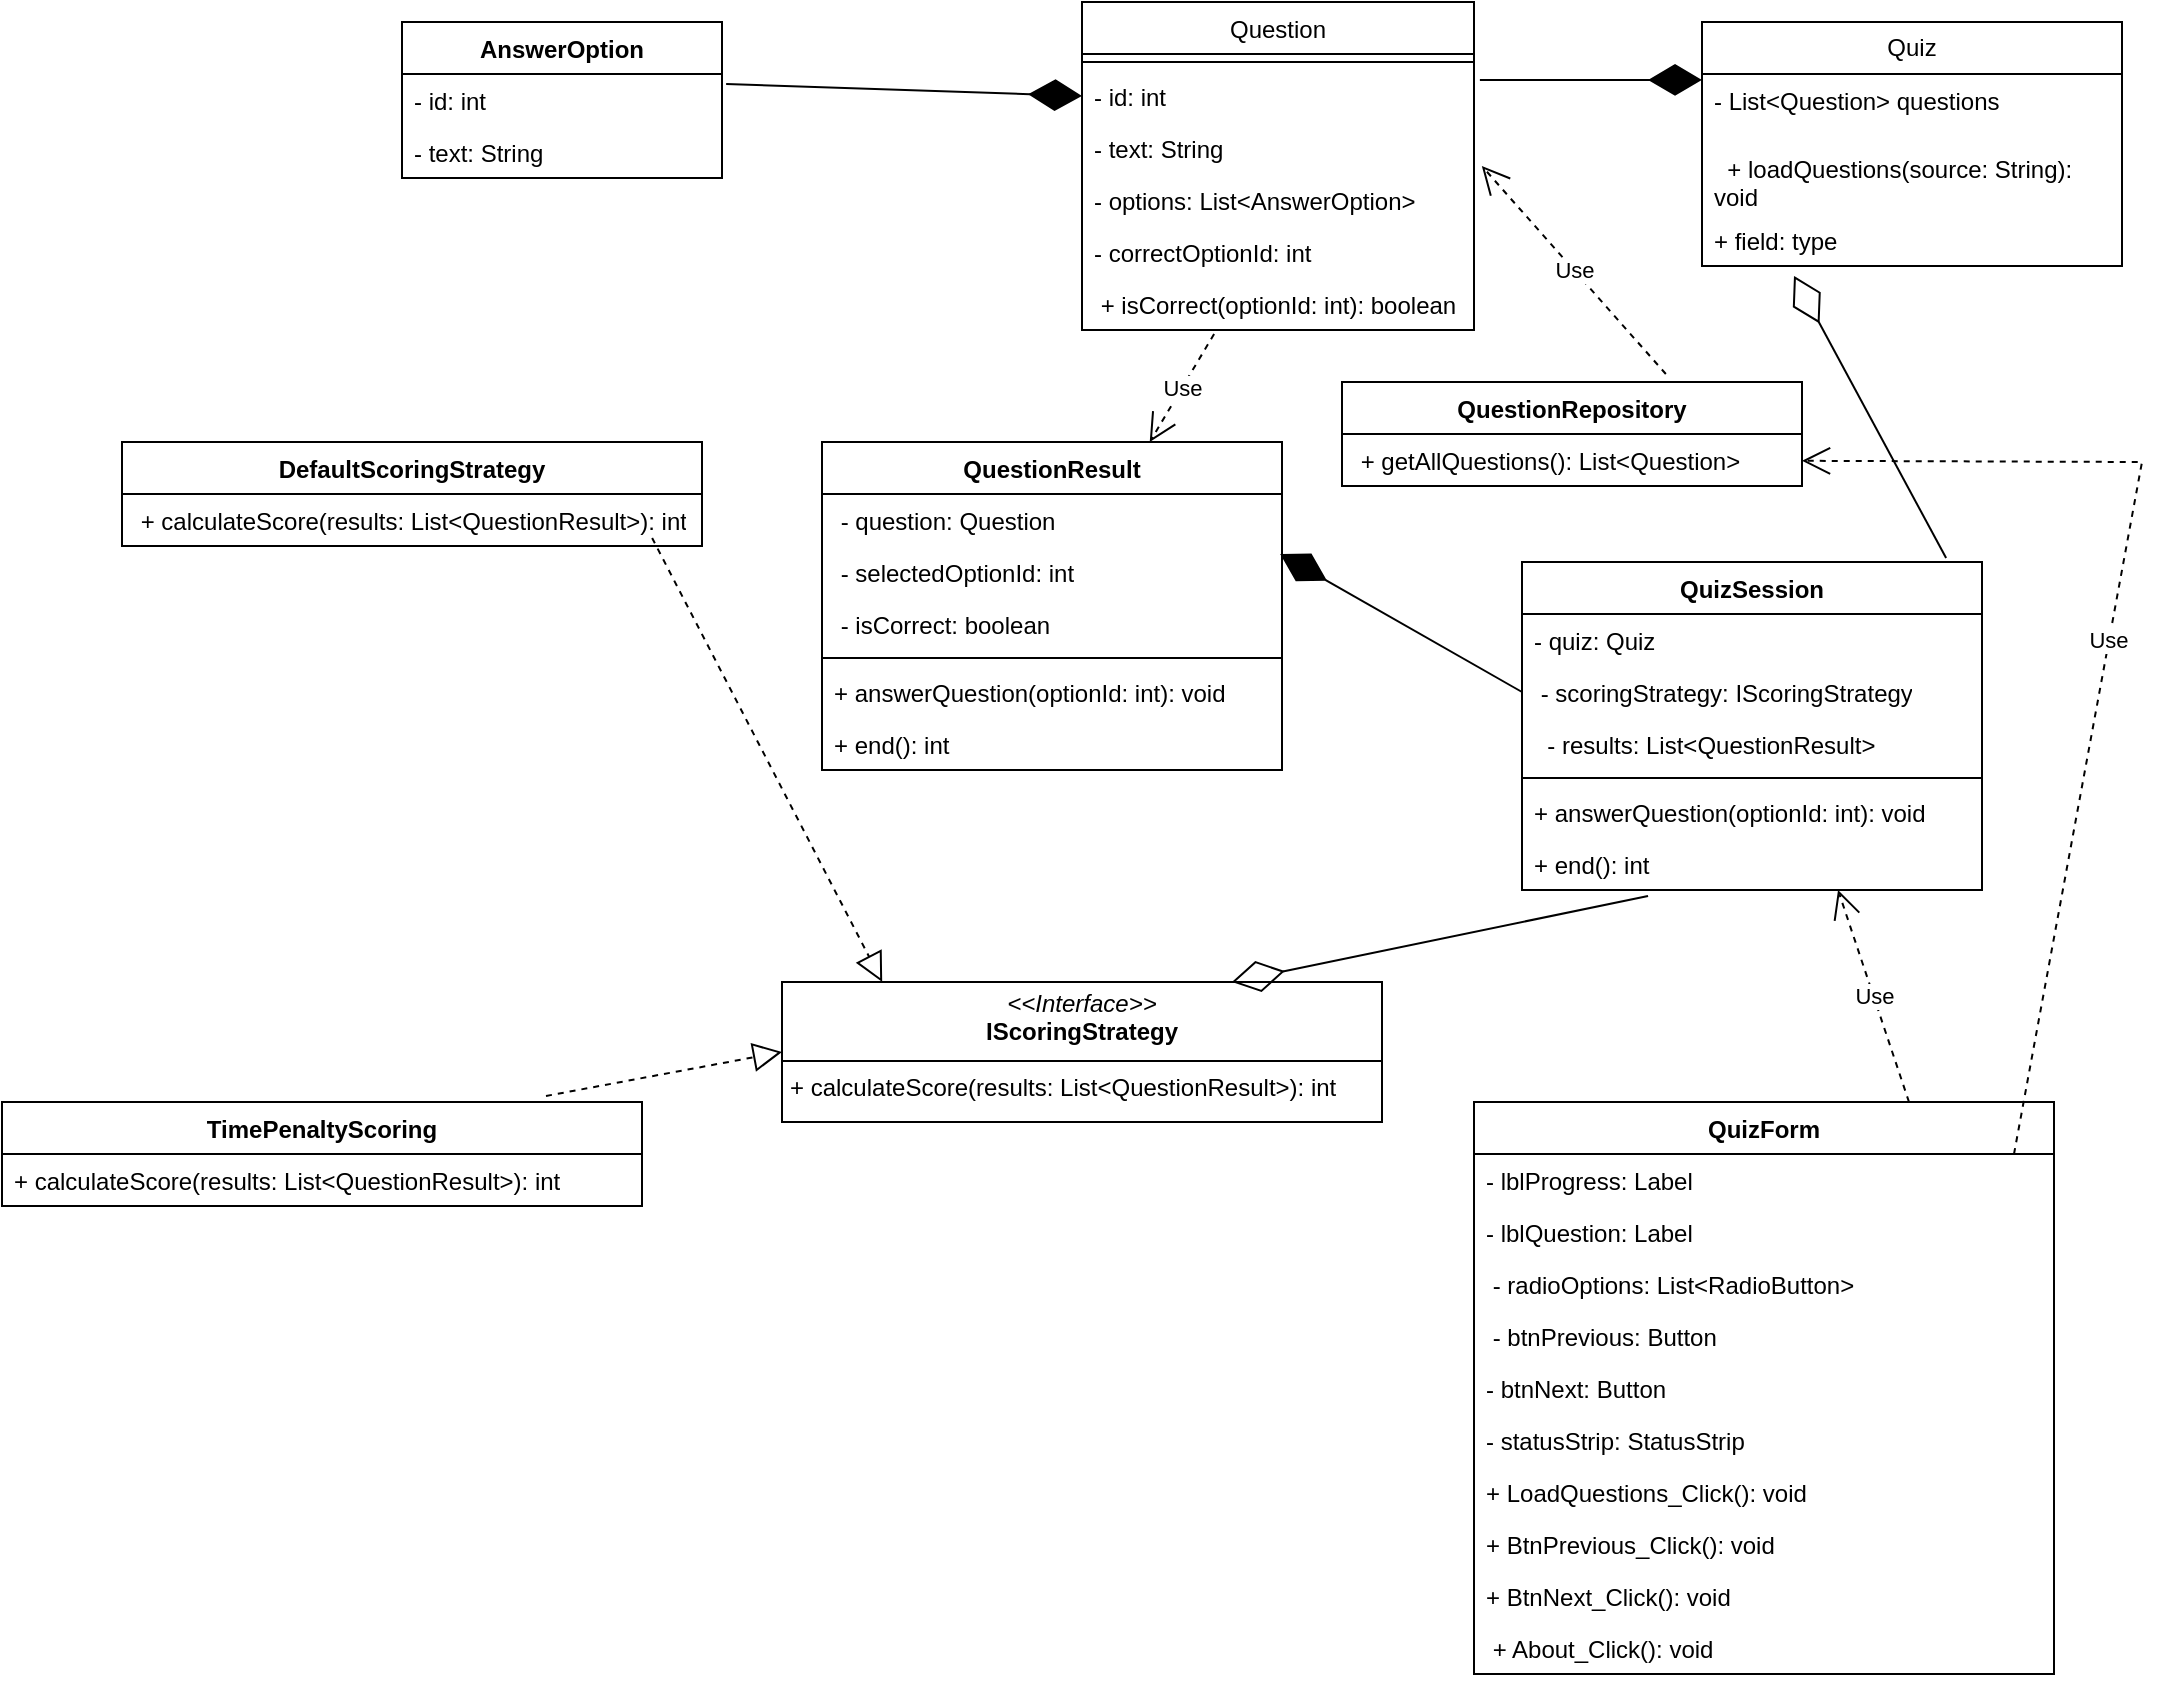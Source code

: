 <mxfile version="27.0.6">
  <diagram id="C5RBs43oDa-KdzZeNtuy" name="Page-1">
    <mxGraphModel dx="2212" dy="756" grid="1" gridSize="10" guides="1" tooltips="1" connect="1" arrows="1" fold="1" page="1" pageScale="1" pageWidth="827" pageHeight="1169" math="0" shadow="0">
      <root>
        <mxCell id="WIyWlLk6GJQsqaUBKTNV-0" />
        <mxCell id="WIyWlLk6GJQsqaUBKTNV-1" parent="WIyWlLk6GJQsqaUBKTNV-0" />
        <mxCell id="zkfFHV4jXpPFQw0GAbJ--13" value="Question" style="swimlane;fontStyle=0;align=center;verticalAlign=top;childLayout=stackLayout;horizontal=1;startSize=26;horizontalStack=0;resizeParent=1;resizeLast=0;collapsible=1;marginBottom=0;rounded=0;shadow=0;strokeWidth=1;" parent="WIyWlLk6GJQsqaUBKTNV-1" vertex="1">
          <mxGeometry x="250" y="210" width="196" height="164" as="geometry">
            <mxRectangle x="340" y="380" width="170" height="26" as="alternateBounds" />
          </mxGeometry>
        </mxCell>
        <mxCell id="zkfFHV4jXpPFQw0GAbJ--15" value="" style="line;html=1;strokeWidth=1;align=left;verticalAlign=middle;spacingTop=-1;spacingLeft=3;spacingRight=3;rotatable=0;labelPosition=right;points=[];portConstraint=eastwest;" parent="zkfFHV4jXpPFQw0GAbJ--13" vertex="1">
          <mxGeometry y="26" width="196" height="8" as="geometry" />
        </mxCell>
        <mxCell id="Xno-yXzVIr-iFWt71fvK-0" value="- id: int&#xa;" style="text;align=left;verticalAlign=top;spacingLeft=4;spacingRight=4;overflow=hidden;rotatable=0;points=[[0,0.5],[1,0.5]];portConstraint=eastwest;" parent="zkfFHV4jXpPFQw0GAbJ--13" vertex="1">
          <mxGeometry y="34" width="196" height="26" as="geometry" />
        </mxCell>
        <mxCell id="Xno-yXzVIr-iFWt71fvK-1" value="- text: String" style="text;align=left;verticalAlign=top;spacingLeft=4;spacingRight=4;overflow=hidden;rotatable=0;points=[[0,0.5],[1,0.5]];portConstraint=eastwest;" parent="zkfFHV4jXpPFQw0GAbJ--13" vertex="1">
          <mxGeometry y="60" width="196" height="26" as="geometry" />
        </mxCell>
        <mxCell id="Xno-yXzVIr-iFWt71fvK-3" value="- options: List&lt;AnswerOption&gt;" style="text;align=left;verticalAlign=top;spacingLeft=4;spacingRight=4;overflow=hidden;rotatable=0;points=[[0,0.5],[1,0.5]];portConstraint=eastwest;" parent="zkfFHV4jXpPFQw0GAbJ--13" vertex="1">
          <mxGeometry y="86" width="196" height="26" as="geometry" />
        </mxCell>
        <mxCell id="Xno-yXzVIr-iFWt71fvK-4" value="- correctOptionId: int" style="text;align=left;verticalAlign=top;spacingLeft=4;spacingRight=4;overflow=hidden;rotatable=0;points=[[0,0.5],[1,0.5]];portConstraint=eastwest;" parent="zkfFHV4jXpPFQw0GAbJ--13" vertex="1">
          <mxGeometry y="112" width="196" height="26" as="geometry" />
        </mxCell>
        <mxCell id="Xno-yXzVIr-iFWt71fvK-5" value=" + isCorrect(optionId: int): boolean" style="text;align=left;verticalAlign=top;spacingLeft=4;spacingRight=4;overflow=hidden;rotatable=0;points=[[0,0.5],[1,0.5]];portConstraint=eastwest;" parent="zkfFHV4jXpPFQw0GAbJ--13" vertex="1">
          <mxGeometry y="138" width="196" height="26" as="geometry" />
        </mxCell>
        <mxCell id="Xno-yXzVIr-iFWt71fvK-6" value="Quiz" style="swimlane;fontStyle=0;childLayout=stackLayout;horizontal=1;startSize=26;fillColor=none;horizontalStack=0;resizeParent=1;resizeParentMax=0;resizeLast=0;collapsible=1;marginBottom=0;whiteSpace=wrap;html=1;" parent="WIyWlLk6GJQsqaUBKTNV-1" vertex="1">
          <mxGeometry x="560" y="220" width="210" height="122" as="geometry" />
        </mxCell>
        <mxCell id="Xno-yXzVIr-iFWt71fvK-7" value="- List&amp;lt;Question&amp;gt; questions" style="text;strokeColor=none;fillColor=none;align=left;verticalAlign=top;spacingLeft=4;spacingRight=4;overflow=hidden;rotatable=0;points=[[0,0.5],[1,0.5]];portConstraint=eastwest;whiteSpace=wrap;html=1;" parent="Xno-yXzVIr-iFWt71fvK-6" vertex="1">
          <mxGeometry y="26" width="210" height="34" as="geometry" />
        </mxCell>
        <mxCell id="Xno-yXzVIr-iFWt71fvK-8" value="&amp;nbsp; + loadQuestions(source: String): void" style="text;strokeColor=none;fillColor=none;align=left;verticalAlign=top;spacingLeft=4;spacingRight=4;overflow=hidden;rotatable=0;points=[[0,0.5],[1,0.5]];portConstraint=eastwest;whiteSpace=wrap;html=1;" parent="Xno-yXzVIr-iFWt71fvK-6" vertex="1">
          <mxGeometry y="60" width="210" height="36" as="geometry" />
        </mxCell>
        <mxCell id="Xno-yXzVIr-iFWt71fvK-9" value="+ field: type" style="text;strokeColor=none;fillColor=none;align=left;verticalAlign=top;spacingLeft=4;spacingRight=4;overflow=hidden;rotatable=0;points=[[0,0.5],[1,0.5]];portConstraint=eastwest;whiteSpace=wrap;html=1;" parent="Xno-yXzVIr-iFWt71fvK-6" vertex="1">
          <mxGeometry y="96" width="210" height="26" as="geometry" />
        </mxCell>
        <mxCell id="Xno-yXzVIr-iFWt71fvK-10" value="AnswerOption" style="swimlane;fontStyle=1;align=center;verticalAlign=top;childLayout=stackLayout;horizontal=1;startSize=26;horizontalStack=0;resizeParent=1;resizeParentMax=0;resizeLast=0;collapsible=1;marginBottom=0;whiteSpace=wrap;html=1;" parent="WIyWlLk6GJQsqaUBKTNV-1" vertex="1">
          <mxGeometry x="-90" y="220" width="160" height="78" as="geometry" />
        </mxCell>
        <mxCell id="Xno-yXzVIr-iFWt71fvK-11" value="- id: int" style="text;strokeColor=none;fillColor=none;align=left;verticalAlign=top;spacingLeft=4;spacingRight=4;overflow=hidden;rotatable=0;points=[[0,0.5],[1,0.5]];portConstraint=eastwest;whiteSpace=wrap;html=1;" parent="Xno-yXzVIr-iFWt71fvK-10" vertex="1">
          <mxGeometry y="26" width="160" height="26" as="geometry" />
        </mxCell>
        <mxCell id="Xno-yXzVIr-iFWt71fvK-13" value="- text: String" style="text;strokeColor=none;fillColor=none;align=left;verticalAlign=top;spacingLeft=4;spacingRight=4;overflow=hidden;rotatable=0;points=[[0,0.5],[1,0.5]];portConstraint=eastwest;whiteSpace=wrap;html=1;" parent="Xno-yXzVIr-iFWt71fvK-10" vertex="1">
          <mxGeometry y="52" width="160" height="26" as="geometry" />
        </mxCell>
        <mxCell id="Xno-yXzVIr-iFWt71fvK-17" value="&lt;p style=&quot;margin:0px;margin-top:4px;text-align:center;&quot;&gt;&lt;i&gt;&amp;lt;&amp;lt;Interface&amp;gt;&amp;gt;&lt;/i&gt;&lt;br&gt;&lt;b&gt;IScoringStrategy&lt;/b&gt;&lt;/p&gt;&lt;hr size=&quot;1&quot; style=&quot;border-style:solid;&quot;&gt;&lt;p style=&quot;margin:0px;margin-left:4px;&quot;&gt;+ calculateScore(results: List&amp;lt;QuestionResult&amp;gt;): int&lt;/p&gt;&lt;p style=&quot;margin:0px;margin-left:4px;&quot;&gt;&lt;br&gt;&lt;/p&gt;" style="verticalAlign=top;align=left;overflow=fill;html=1;whiteSpace=wrap;" parent="WIyWlLk6GJQsqaUBKTNV-1" vertex="1">
          <mxGeometry x="100" y="700" width="300" height="70" as="geometry" />
        </mxCell>
        <mxCell id="Xno-yXzVIr-iFWt71fvK-18" value="DefaultScoringStrategy" style="swimlane;fontStyle=1;align=center;verticalAlign=top;childLayout=stackLayout;horizontal=1;startSize=26;horizontalStack=0;resizeParent=1;resizeParentMax=0;resizeLast=0;collapsible=1;marginBottom=0;whiteSpace=wrap;html=1;" parent="WIyWlLk6GJQsqaUBKTNV-1" vertex="1">
          <mxGeometry x="-230" y="430" width="290" height="52" as="geometry" />
        </mxCell>
        <mxCell id="Xno-yXzVIr-iFWt71fvK-19" value="&amp;nbsp;+ calculateScore(results: List&amp;lt;QuestionResult&amp;gt;): int" style="text;strokeColor=none;fillColor=none;align=left;verticalAlign=top;spacingLeft=4;spacingRight=4;overflow=hidden;rotatable=0;points=[[0,0.5],[1,0.5]];portConstraint=eastwest;whiteSpace=wrap;html=1;" parent="Xno-yXzVIr-iFWt71fvK-18" vertex="1">
          <mxGeometry y="26" width="290" height="26" as="geometry" />
        </mxCell>
        <mxCell id="Xno-yXzVIr-iFWt71fvK-23" value="TimePenaltyScoring" style="swimlane;fontStyle=1;align=center;verticalAlign=top;childLayout=stackLayout;horizontal=1;startSize=26;horizontalStack=0;resizeParent=1;resizeParentMax=0;resizeLast=0;collapsible=1;marginBottom=0;whiteSpace=wrap;html=1;" parent="WIyWlLk6GJQsqaUBKTNV-1" vertex="1">
          <mxGeometry x="-290" y="760" width="320" height="52" as="geometry" />
        </mxCell>
        <mxCell id="Xno-yXzVIr-iFWt71fvK-24" value="+ calculateScore(results: List&amp;lt;QuestionResult&amp;gt;): int" style="text;strokeColor=none;fillColor=none;align=left;verticalAlign=top;spacingLeft=4;spacingRight=4;overflow=hidden;rotatable=0;points=[[0,0.5],[1,0.5]];portConstraint=eastwest;whiteSpace=wrap;html=1;" parent="Xno-yXzVIr-iFWt71fvK-23" vertex="1">
          <mxGeometry y="26" width="320" height="26" as="geometry" />
        </mxCell>
        <mxCell id="Xno-yXzVIr-iFWt71fvK-27" value="QuizSession" style="swimlane;fontStyle=1;align=center;verticalAlign=top;childLayout=stackLayout;horizontal=1;startSize=26;horizontalStack=0;resizeParent=1;resizeParentMax=0;resizeLast=0;collapsible=1;marginBottom=0;whiteSpace=wrap;html=1;" parent="WIyWlLk6GJQsqaUBKTNV-1" vertex="1">
          <mxGeometry x="470" y="490" width="230" height="164" as="geometry" />
        </mxCell>
        <mxCell id="Xno-yXzVIr-iFWt71fvK-28" value="- quiz: Quiz" style="text;strokeColor=none;fillColor=none;align=left;verticalAlign=top;spacingLeft=4;spacingRight=4;overflow=hidden;rotatable=0;points=[[0,0.5],[1,0.5]];portConstraint=eastwest;whiteSpace=wrap;html=1;" parent="Xno-yXzVIr-iFWt71fvK-27" vertex="1">
          <mxGeometry y="26" width="230" height="26" as="geometry" />
        </mxCell>
        <mxCell id="Xno-yXzVIr-iFWt71fvK-31" value="&amp;nbsp;- scoringStrategy: IScoringStrategy" style="text;strokeColor=none;fillColor=none;align=left;verticalAlign=top;spacingLeft=4;spacingRight=4;overflow=hidden;rotatable=0;points=[[0,0.5],[1,0.5]];portConstraint=eastwest;whiteSpace=wrap;html=1;" parent="Xno-yXzVIr-iFWt71fvK-27" vertex="1">
          <mxGeometry y="52" width="230" height="26" as="geometry" />
        </mxCell>
        <mxCell id="Xno-yXzVIr-iFWt71fvK-32" value="&amp;nbsp; - results: List&amp;lt;QuestionResult&amp;gt;" style="text;strokeColor=none;fillColor=none;align=left;verticalAlign=top;spacingLeft=4;spacingRight=4;overflow=hidden;rotatable=0;points=[[0,0.5],[1,0.5]];portConstraint=eastwest;whiteSpace=wrap;html=1;" parent="Xno-yXzVIr-iFWt71fvK-27" vertex="1">
          <mxGeometry y="78" width="230" height="26" as="geometry" />
        </mxCell>
        <mxCell id="Xno-yXzVIr-iFWt71fvK-29" value="" style="line;strokeWidth=1;fillColor=none;align=left;verticalAlign=middle;spacingTop=-1;spacingLeft=3;spacingRight=3;rotatable=0;labelPosition=right;points=[];portConstraint=eastwest;strokeColor=inherit;" parent="Xno-yXzVIr-iFWt71fvK-27" vertex="1">
          <mxGeometry y="104" width="230" height="8" as="geometry" />
        </mxCell>
        <mxCell id="Xno-yXzVIr-iFWt71fvK-33" value="+ answerQuestion(optionId: int): void" style="text;strokeColor=none;fillColor=none;align=left;verticalAlign=top;spacingLeft=4;spacingRight=4;overflow=hidden;rotatable=0;points=[[0,0.5],[1,0.5]];portConstraint=eastwest;whiteSpace=wrap;html=1;" parent="Xno-yXzVIr-iFWt71fvK-27" vertex="1">
          <mxGeometry y="112" width="230" height="26" as="geometry" />
        </mxCell>
        <mxCell id="Xno-yXzVIr-iFWt71fvK-30" value="+ end(): int" style="text;strokeColor=none;fillColor=none;align=left;verticalAlign=top;spacingLeft=4;spacingRight=4;overflow=hidden;rotatable=0;points=[[0,0.5],[1,0.5]];portConstraint=eastwest;whiteSpace=wrap;html=1;" parent="Xno-yXzVIr-iFWt71fvK-27" vertex="1">
          <mxGeometry y="138" width="230" height="26" as="geometry" />
        </mxCell>
        <mxCell id="Xno-yXzVIr-iFWt71fvK-34" value="QuestionRepository" style="swimlane;fontStyle=1;align=center;verticalAlign=top;childLayout=stackLayout;horizontal=1;startSize=26;horizontalStack=0;resizeParent=1;resizeParentMax=0;resizeLast=0;collapsible=1;marginBottom=0;whiteSpace=wrap;html=1;" parent="WIyWlLk6GJQsqaUBKTNV-1" vertex="1">
          <mxGeometry x="380" y="400" width="230" height="52" as="geometry" />
        </mxCell>
        <mxCell id="Xno-yXzVIr-iFWt71fvK-35" value="&amp;nbsp;+ getAllQuestions(): List&amp;lt;Question&amp;gt;" style="text;strokeColor=none;fillColor=none;align=left;verticalAlign=top;spacingLeft=4;spacingRight=4;overflow=hidden;rotatable=0;points=[[0,0.5],[1,0.5]];portConstraint=eastwest;whiteSpace=wrap;html=1;" parent="Xno-yXzVIr-iFWt71fvK-34" vertex="1">
          <mxGeometry y="26" width="230" height="26" as="geometry" />
        </mxCell>
        <mxCell id="Xno-yXzVIr-iFWt71fvK-38" value="QuestionResult" style="swimlane;fontStyle=1;align=center;verticalAlign=top;childLayout=stackLayout;horizontal=1;startSize=26;horizontalStack=0;resizeParent=1;resizeParentMax=0;resizeLast=0;collapsible=1;marginBottom=0;whiteSpace=wrap;html=1;" parent="WIyWlLk6GJQsqaUBKTNV-1" vertex="1">
          <mxGeometry x="120" y="430" width="230" height="164" as="geometry" />
        </mxCell>
        <mxCell id="Xno-yXzVIr-iFWt71fvK-39" value="&amp;nbsp;- question: Question" style="text;strokeColor=none;fillColor=none;align=left;verticalAlign=top;spacingLeft=4;spacingRight=4;overflow=hidden;rotatable=0;points=[[0,0.5],[1,0.5]];portConstraint=eastwest;whiteSpace=wrap;html=1;" parent="Xno-yXzVIr-iFWt71fvK-38" vertex="1">
          <mxGeometry y="26" width="230" height="26" as="geometry" />
        </mxCell>
        <mxCell id="Xno-yXzVIr-iFWt71fvK-40" value="&amp;nbsp;- selectedOptionId: int" style="text;strokeColor=none;fillColor=none;align=left;verticalAlign=top;spacingLeft=4;spacingRight=4;overflow=hidden;rotatable=0;points=[[0,0.5],[1,0.5]];portConstraint=eastwest;whiteSpace=wrap;html=1;" parent="Xno-yXzVIr-iFWt71fvK-38" vertex="1">
          <mxGeometry y="52" width="230" height="26" as="geometry" />
        </mxCell>
        <mxCell id="Xno-yXzVIr-iFWt71fvK-41" value="&amp;nbsp;- isCorrect: boolean" style="text;strokeColor=none;fillColor=none;align=left;verticalAlign=top;spacingLeft=4;spacingRight=4;overflow=hidden;rotatable=0;points=[[0,0.5],[1,0.5]];portConstraint=eastwest;whiteSpace=wrap;html=1;" parent="Xno-yXzVIr-iFWt71fvK-38" vertex="1">
          <mxGeometry y="78" width="230" height="26" as="geometry" />
        </mxCell>
        <mxCell id="Xno-yXzVIr-iFWt71fvK-42" value="" style="line;strokeWidth=1;fillColor=none;align=left;verticalAlign=middle;spacingTop=-1;spacingLeft=3;spacingRight=3;rotatable=0;labelPosition=right;points=[];portConstraint=eastwest;strokeColor=inherit;" parent="Xno-yXzVIr-iFWt71fvK-38" vertex="1">
          <mxGeometry y="104" width="230" height="8" as="geometry" />
        </mxCell>
        <mxCell id="Xno-yXzVIr-iFWt71fvK-43" value="+ answerQuestion(optionId: int): void" style="text;strokeColor=none;fillColor=none;align=left;verticalAlign=top;spacingLeft=4;spacingRight=4;overflow=hidden;rotatable=0;points=[[0,0.5],[1,0.5]];portConstraint=eastwest;whiteSpace=wrap;html=1;" parent="Xno-yXzVIr-iFWt71fvK-38" vertex="1">
          <mxGeometry y="112" width="230" height="26" as="geometry" />
        </mxCell>
        <mxCell id="Xno-yXzVIr-iFWt71fvK-44" value="+ end(): int" style="text;strokeColor=none;fillColor=none;align=left;verticalAlign=top;spacingLeft=4;spacingRight=4;overflow=hidden;rotatable=0;points=[[0,0.5],[1,0.5]];portConstraint=eastwest;whiteSpace=wrap;html=1;" parent="Xno-yXzVIr-iFWt71fvK-38" vertex="1">
          <mxGeometry y="138" width="230" height="26" as="geometry" />
        </mxCell>
        <mxCell id="Xno-yXzVIr-iFWt71fvK-47" value="" style="endArrow=diamondThin;endFill=1;endSize=24;html=1;rounded=0;exitX=1.015;exitY=0.192;exitDx=0;exitDy=0;entryX=0;entryY=0.088;entryDx=0;entryDy=0;entryPerimeter=0;exitPerimeter=0;" parent="WIyWlLk6GJQsqaUBKTNV-1" source="Xno-yXzVIr-iFWt71fvK-0" target="Xno-yXzVIr-iFWt71fvK-7" edge="1">
          <mxGeometry width="160" relative="1" as="geometry">
            <mxPoint x="510" y="317" as="sourcePoint" />
            <mxPoint x="434" y="267" as="targetPoint" />
          </mxGeometry>
        </mxCell>
        <mxCell id="Xno-yXzVIr-iFWt71fvK-48" value="" style="endArrow=diamondThin;endFill=1;endSize=24;html=1;rounded=0;exitX=1.013;exitY=0.192;exitDx=0;exitDy=0;entryX=0;entryY=0.5;entryDx=0;entryDy=0;exitPerimeter=0;" parent="WIyWlLk6GJQsqaUBKTNV-1" source="Xno-yXzVIr-iFWt71fvK-11" target="Xno-yXzVIr-iFWt71fvK-0" edge="1">
          <mxGeometry width="160" relative="1" as="geometry">
            <mxPoint x="80" y="258.5" as="sourcePoint" />
            <mxPoint x="191" y="258.5" as="targetPoint" />
          </mxGeometry>
        </mxCell>
        <mxCell id="Xno-yXzVIr-iFWt71fvK-49" value="" style="endArrow=diamondThin;endFill=0;endSize=24;html=1;rounded=0;entryX=0.219;entryY=1.192;entryDx=0;entryDy=0;entryPerimeter=0;exitX=0.922;exitY=-0.012;exitDx=0;exitDy=0;exitPerimeter=0;" parent="WIyWlLk6GJQsqaUBKTNV-1" source="Xno-yXzVIr-iFWt71fvK-27" target="Xno-yXzVIr-iFWt71fvK-9" edge="1">
          <mxGeometry width="160" relative="1" as="geometry">
            <mxPoint x="340" y="470" as="sourcePoint" />
            <mxPoint x="500" y="470" as="targetPoint" />
          </mxGeometry>
        </mxCell>
        <mxCell id="Xno-yXzVIr-iFWt71fvK-50" value="" style="endArrow=diamondThin;endFill=0;endSize=24;html=1;rounded=0;entryX=0.75;entryY=0;entryDx=0;entryDy=0;exitX=0.274;exitY=1.115;exitDx=0;exitDy=0;exitPerimeter=0;" parent="WIyWlLk6GJQsqaUBKTNV-1" source="Xno-yXzVIr-iFWt71fvK-30" target="Xno-yXzVIr-iFWt71fvK-17" edge="1">
          <mxGeometry width="160" relative="1" as="geometry">
            <mxPoint x="340" y="570" as="sourcePoint" />
            <mxPoint x="500" y="570" as="targetPoint" />
          </mxGeometry>
        </mxCell>
        <mxCell id="Xno-yXzVIr-iFWt71fvK-51" value="" style="endArrow=diamondThin;endFill=1;endSize=24;html=1;rounded=0;exitX=0;exitY=0.5;exitDx=0;exitDy=0;entryX=0.996;entryY=0.154;entryDx=0;entryDy=0;entryPerimeter=0;" parent="WIyWlLk6GJQsqaUBKTNV-1" source="Xno-yXzVIr-iFWt71fvK-31" target="Xno-yXzVIr-iFWt71fvK-40" edge="1">
          <mxGeometry width="160" relative="1" as="geometry">
            <mxPoint x="470" y="551.5" as="sourcePoint" />
            <mxPoint x="581" y="551.5" as="targetPoint" />
          </mxGeometry>
        </mxCell>
        <mxCell id="Xno-yXzVIr-iFWt71fvK-53" value="" style="endArrow=block;dashed=1;endFill=0;endSize=12;html=1;rounded=0;exitX=0.85;exitY=-0.058;exitDx=0;exitDy=0;exitPerimeter=0;entryX=0;entryY=0.5;entryDx=0;entryDy=0;" parent="WIyWlLk6GJQsqaUBKTNV-1" source="Xno-yXzVIr-iFWt71fvK-23" target="Xno-yXzVIr-iFWt71fvK-17" edge="1">
          <mxGeometry width="160" relative="1" as="geometry">
            <mxPoint x="-100" y="730" as="sourcePoint" />
            <mxPoint x="60" y="730" as="targetPoint" />
          </mxGeometry>
        </mxCell>
        <mxCell id="Xno-yXzVIr-iFWt71fvK-54" value="" style="endArrow=block;dashed=1;endFill=0;endSize=12;html=1;rounded=0;exitX=0.914;exitY=0.846;exitDx=0;exitDy=0;exitPerimeter=0;entryX=0.167;entryY=0;entryDx=0;entryDy=0;entryPerimeter=0;" parent="WIyWlLk6GJQsqaUBKTNV-1" source="Xno-yXzVIr-iFWt71fvK-19" target="Xno-yXzVIr-iFWt71fvK-17" edge="1">
          <mxGeometry width="160" relative="1" as="geometry">
            <mxPoint x="50" y="602" as="sourcePoint" />
            <mxPoint x="168" y="580" as="targetPoint" />
          </mxGeometry>
        </mxCell>
        <mxCell id="Xno-yXzVIr-iFWt71fvK-55" value="Use" style="endArrow=open;endSize=12;dashed=1;html=1;rounded=0;exitX=0.704;exitY=-0.077;exitDx=0;exitDy=0;exitPerimeter=0;entryX=1.02;entryY=0.846;entryDx=0;entryDy=0;entryPerimeter=0;" parent="WIyWlLk6GJQsqaUBKTNV-1" source="Xno-yXzVIr-iFWt71fvK-34" target="Xno-yXzVIr-iFWt71fvK-1" edge="1">
          <mxGeometry width="160" relative="1" as="geometry">
            <mxPoint x="560" y="660" as="sourcePoint" />
            <mxPoint x="720" y="660" as="targetPoint" />
          </mxGeometry>
        </mxCell>
        <mxCell id="Xno-yXzVIr-iFWt71fvK-56" value="Use" style="endArrow=open;endSize=12;dashed=1;html=1;rounded=0;exitX=0.337;exitY=1.077;exitDx=0;exitDy=0;exitPerimeter=0;" parent="WIyWlLk6GJQsqaUBKTNV-1" source="Xno-yXzVIr-iFWt71fvK-5" target="Xno-yXzVIr-iFWt71fvK-38" edge="1">
          <mxGeometry width="160" relative="1" as="geometry">
            <mxPoint x="190" y="400" as="sourcePoint" />
            <mxPoint x="350" y="400" as="targetPoint" />
          </mxGeometry>
        </mxCell>
        <mxCell id="azZSeRnGYE9SHdMLE50a-0" value="QuizForm" style="swimlane;fontStyle=1;align=center;verticalAlign=top;childLayout=stackLayout;horizontal=1;startSize=26;horizontalStack=0;resizeParent=1;resizeParentMax=0;resizeLast=0;collapsible=1;marginBottom=0;whiteSpace=wrap;html=1;" vertex="1" parent="WIyWlLk6GJQsqaUBKTNV-1">
          <mxGeometry x="446" y="760" width="290" height="286" as="geometry" />
        </mxCell>
        <mxCell id="azZSeRnGYE9SHdMLE50a-1" value="- lblProgress: Label" style="text;strokeColor=none;fillColor=none;align=left;verticalAlign=top;spacingLeft=4;spacingRight=4;overflow=hidden;rotatable=0;points=[[0,0.5],[1,0.5]];portConstraint=eastwest;whiteSpace=wrap;html=1;" vertex="1" parent="azZSeRnGYE9SHdMLE50a-0">
          <mxGeometry y="26" width="290" height="26" as="geometry" />
        </mxCell>
        <mxCell id="azZSeRnGYE9SHdMLE50a-4" value="- lblQuestion: Label" style="text;strokeColor=none;fillColor=none;align=left;verticalAlign=top;spacingLeft=4;spacingRight=4;overflow=hidden;rotatable=0;points=[[0,0.5],[1,0.5]];portConstraint=eastwest;whiteSpace=wrap;html=1;" vertex="1" parent="azZSeRnGYE9SHdMLE50a-0">
          <mxGeometry y="52" width="290" height="26" as="geometry" />
        </mxCell>
        <mxCell id="azZSeRnGYE9SHdMLE50a-3" value="&amp;nbsp;- radioOptions: List&amp;lt;RadioButton&amp;gt;" style="text;strokeColor=none;fillColor=none;align=left;verticalAlign=top;spacingLeft=4;spacingRight=4;overflow=hidden;rotatable=0;points=[[0,0.5],[1,0.5]];portConstraint=eastwest;whiteSpace=wrap;html=1;" vertex="1" parent="azZSeRnGYE9SHdMLE50a-0">
          <mxGeometry y="78" width="290" height="26" as="geometry" />
        </mxCell>
        <mxCell id="azZSeRnGYE9SHdMLE50a-2" value="&amp;nbsp;- btnPrevious: Button" style="text;strokeColor=none;fillColor=none;align=left;verticalAlign=top;spacingLeft=4;spacingRight=4;overflow=hidden;rotatable=0;points=[[0,0.5],[1,0.5]];portConstraint=eastwest;whiteSpace=wrap;html=1;" vertex="1" parent="azZSeRnGYE9SHdMLE50a-0">
          <mxGeometry y="104" width="290" height="26" as="geometry" />
        </mxCell>
        <mxCell id="azZSeRnGYE9SHdMLE50a-6" value="- btnNext: Button" style="text;strokeColor=none;fillColor=none;align=left;verticalAlign=top;spacingLeft=4;spacingRight=4;overflow=hidden;rotatable=0;points=[[0,0.5],[1,0.5]];portConstraint=eastwest;whiteSpace=wrap;html=1;" vertex="1" parent="azZSeRnGYE9SHdMLE50a-0">
          <mxGeometry y="130" width="290" height="26" as="geometry" />
        </mxCell>
        <mxCell id="azZSeRnGYE9SHdMLE50a-7" value="- statusStrip: StatusStrip" style="text;strokeColor=none;fillColor=none;align=left;verticalAlign=top;spacingLeft=4;spacingRight=4;overflow=hidden;rotatable=0;points=[[0,0.5],[1,0.5]];portConstraint=eastwest;whiteSpace=wrap;html=1;" vertex="1" parent="azZSeRnGYE9SHdMLE50a-0">
          <mxGeometry y="156" width="290" height="26" as="geometry" />
        </mxCell>
        <mxCell id="azZSeRnGYE9SHdMLE50a-5" value="+ LoadQuestions_Click(): void" style="text;strokeColor=none;fillColor=none;align=left;verticalAlign=top;spacingLeft=4;spacingRight=4;overflow=hidden;rotatable=0;points=[[0,0.5],[1,0.5]];portConstraint=eastwest;whiteSpace=wrap;html=1;" vertex="1" parent="azZSeRnGYE9SHdMLE50a-0">
          <mxGeometry y="182" width="290" height="26" as="geometry" />
        </mxCell>
        <mxCell id="azZSeRnGYE9SHdMLE50a-8" value="+ BtnPrevious_Click(): void" style="text;strokeColor=none;fillColor=none;align=left;verticalAlign=top;spacingLeft=4;spacingRight=4;overflow=hidden;rotatable=0;points=[[0,0.5],[1,0.5]];portConstraint=eastwest;whiteSpace=wrap;html=1;" vertex="1" parent="azZSeRnGYE9SHdMLE50a-0">
          <mxGeometry y="208" width="290" height="26" as="geometry" />
        </mxCell>
        <mxCell id="azZSeRnGYE9SHdMLE50a-9" value="+ BtnNext_Click(): void" style="text;strokeColor=none;fillColor=none;align=left;verticalAlign=top;spacingLeft=4;spacingRight=4;overflow=hidden;rotatable=0;points=[[0,0.5],[1,0.5]];portConstraint=eastwest;whiteSpace=wrap;html=1;" vertex="1" parent="azZSeRnGYE9SHdMLE50a-0">
          <mxGeometry y="234" width="290" height="26" as="geometry" />
        </mxCell>
        <mxCell id="azZSeRnGYE9SHdMLE50a-10" value="&amp;nbsp;+ About_Click(): void" style="text;strokeColor=none;fillColor=none;align=left;verticalAlign=top;spacingLeft=4;spacingRight=4;overflow=hidden;rotatable=0;points=[[0,0.5],[1,0.5]];portConstraint=eastwest;whiteSpace=wrap;html=1;" vertex="1" parent="azZSeRnGYE9SHdMLE50a-0">
          <mxGeometry y="260" width="290" height="26" as="geometry" />
        </mxCell>
        <mxCell id="azZSeRnGYE9SHdMLE50a-11" value="Use" style="endArrow=open;endSize=12;dashed=1;html=1;rounded=0;exitX=0.75;exitY=0;exitDx=0;exitDy=0;entryX=0.687;entryY=1;entryDx=0;entryDy=0;entryPerimeter=0;" edge="1" parent="WIyWlLk6GJQsqaUBKTNV-1" source="azZSeRnGYE9SHdMLE50a-0" target="Xno-yXzVIr-iFWt71fvK-30">
          <mxGeometry width="160" relative="1" as="geometry">
            <mxPoint x="672" y="710" as="sourcePoint" />
            <mxPoint x="640" y="764" as="targetPoint" />
          </mxGeometry>
        </mxCell>
        <mxCell id="azZSeRnGYE9SHdMLE50a-12" value="Use" style="endArrow=open;endSize=12;dashed=1;html=1;rounded=0;exitX=0.75;exitY=0;exitDx=0;exitDy=0;" edge="1" parent="WIyWlLk6GJQsqaUBKTNV-1" target="Xno-yXzVIr-iFWt71fvK-35">
          <mxGeometry width="160" relative="1" as="geometry">
            <mxPoint x="716" y="786" as="sourcePoint" />
            <mxPoint x="770" y="430" as="targetPoint" />
            <Array as="points">
              <mxPoint x="780" y="440" />
            </Array>
          </mxGeometry>
        </mxCell>
      </root>
    </mxGraphModel>
  </diagram>
</mxfile>
